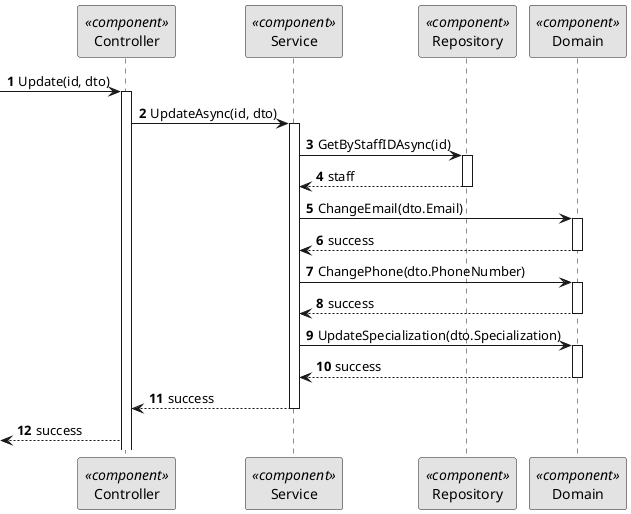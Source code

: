 @startuml
skinparam monochrome true
skinparam packageStyle rectangle
skinparam shadowing false

autonumber

participant "Controller" as CTRL <<component>>
participant "Service" as SERV <<component>>
participant "Repository" as REPO <<component>>
participant "Domain" as DOM <<component>>

-> CTRL: Update(id, dto)
activate CTRL
CTRL -> SERV: UpdateAsync(id, dto)
activate SERV
SERV -> REPO: GetByStaffIDAsync(id)
activate REPO
REPO --> SERV: staff
deactivate REPO
SERV -> DOM: ChangeEmail(dto.Email)
activate DOM
DOM --> SERV: success
deactivate DOM
SERV -> DOM: ChangePhone(dto.PhoneNumber)
activate DOM
DOM --> SERV: success
deactivate DOM
SERV -> DOM: UpdateSpecialization(dto.Specialization)
activate DOM
DOM --> SERV: success
deactivate DOM
SERV --> CTRL: success
deactivate SERV
<-- CTRL: success




@enduml